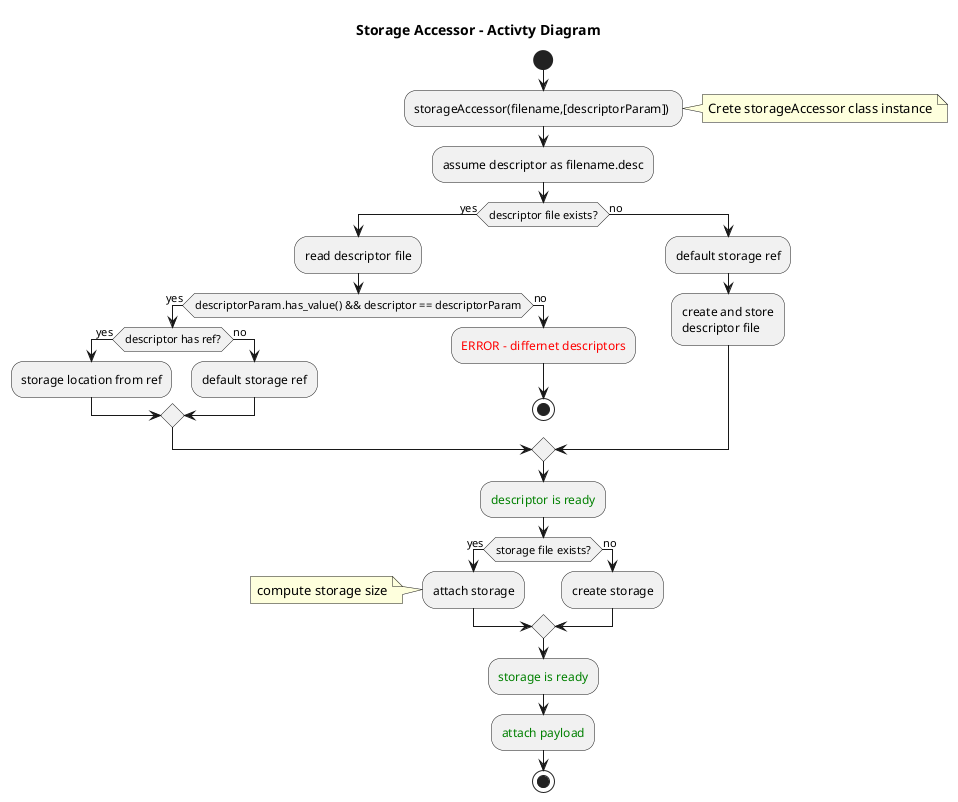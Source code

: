 @startuml

title Storage Accessor - Activty Diagram


start

:storageAccessor(filename,[descriptorParam]) ;
note right: Crete storageAccessor class instance

:assume descriptor as filename.desc;

if (descriptor file exists?) then (yes)
  :read descriptor file;
  if (descriptorParam.has_value() && descriptor == descriptorParam) then (yes)
    if (descriptor has ref?) then (yes)
      :storage location from ref;
    else (no)
      :default storage ref;
    endif
  else (no)
    :<color:red>ERROR - differnet descriptors;
    stop
  endif
else (no)
  :default storage ref;
  :create and store
  descriptor file;
endif

:<color:green>descriptor is ready;

if (storage file exists?) then (yes)
  :attach storage;
  note left: compute storage size
else (no)
  :create storage;
endif

:<color:green>storage is ready;

:<color:green>attach payload;

stop

@enduml

